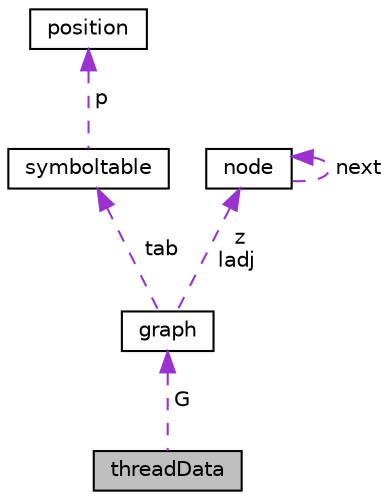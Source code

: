 digraph "threadData"
{
 // LATEX_PDF_SIZE
  edge [fontname="Helvetica",fontsize="10",labelfontname="Helvetica",labelfontsize="10"];
  node [fontname="Helvetica",fontsize="10",shape=record];
  Node1 [label="threadData",height=0.2,width=0.4,color="black", fillcolor="grey75", style="filled", fontcolor="black",tooltip=" "];
  Node2 -> Node1 [dir="back",color="darkorchid3",fontsize="10",style="dashed",label=" G" ,fontname="Helvetica"];
  Node2 [label="graph",height=0.2,width=0.4,color="black", fillcolor="white", style="filled",URL="$structgraph.html",tooltip=" "];
  Node3 -> Node2 [dir="back",color="darkorchid3",fontsize="10",style="dashed",label=" tab" ,fontname="Helvetica"];
  Node3 [label="symboltable",height=0.2,width=0.4,color="black", fillcolor="white", style="filled",URL="$structsymboltable.html",tooltip=" "];
  Node4 -> Node3 [dir="back",color="darkorchid3",fontsize="10",style="dashed",label=" p" ,fontname="Helvetica"];
  Node4 [label="position",height=0.2,width=0.4,color="black", fillcolor="white", style="filled",URL="$structposition.html",tooltip=" "];
  Node5 -> Node2 [dir="back",color="darkorchid3",fontsize="10",style="dashed",label=" z\nladj" ,fontname="Helvetica"];
  Node5 [label="node",height=0.2,width=0.4,color="black", fillcolor="white", style="filled",URL="$structnode.html",tooltip=" "];
  Node5 -> Node5 [dir="back",color="darkorchid3",fontsize="10",style="dashed",label=" next" ,fontname="Helvetica"];
}
